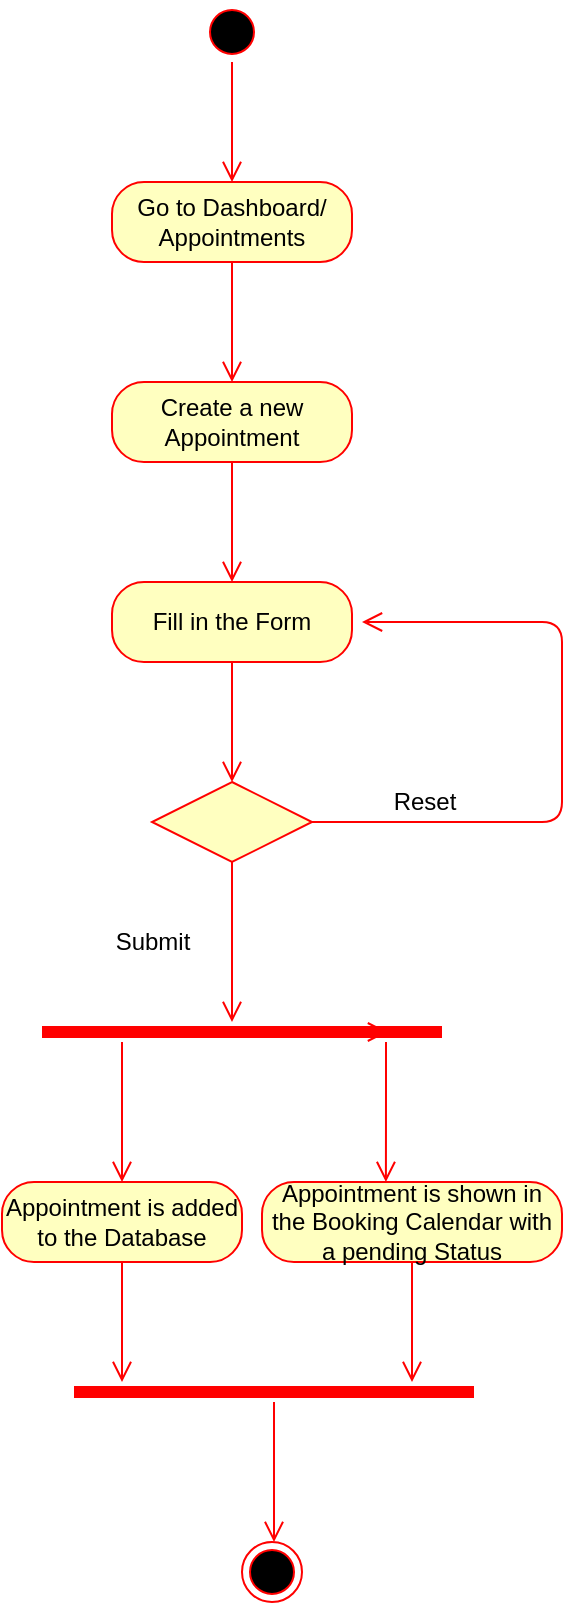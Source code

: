 <mxfile version="13.0.9" type="github">
  <diagram id="3OxWFXIY_35pqZaHKGMF" name="Page-1">
    <mxGraphModel dx="782" dy="469" grid="1" gridSize="10" guides="1" tooltips="1" connect="1" arrows="1" fold="1" page="1" pageScale="1" pageWidth="827" pageHeight="1169" math="0" shadow="0">
      <root>
        <mxCell id="0" />
        <mxCell id="1" parent="0" />
        <mxCell id="EWUJHlk9ysXuLmkid8CQ-1" value="" style="ellipse;html=1;shape=startState;fillColor=#000000;strokeColor=#ff0000;" vertex="1" parent="1">
          <mxGeometry x="360" y="10" width="30" height="30" as="geometry" />
        </mxCell>
        <mxCell id="EWUJHlk9ysXuLmkid8CQ-2" value="" style="edgeStyle=orthogonalEdgeStyle;html=1;verticalAlign=bottom;endArrow=open;endSize=8;strokeColor=#ff0000;" edge="1" source="EWUJHlk9ysXuLmkid8CQ-1" parent="1">
          <mxGeometry relative="1" as="geometry">
            <mxPoint x="375" y="100" as="targetPoint" />
          </mxGeometry>
        </mxCell>
        <mxCell id="EWUJHlk9ysXuLmkid8CQ-3" value="Go to Dashboard/ Appointments" style="rounded=1;whiteSpace=wrap;html=1;arcSize=40;fontColor=#000000;fillColor=#ffffc0;strokeColor=#ff0000;" vertex="1" parent="1">
          <mxGeometry x="315" y="100" width="120" height="40" as="geometry" />
        </mxCell>
        <mxCell id="EWUJHlk9ysXuLmkid8CQ-4" value="" style="edgeStyle=orthogonalEdgeStyle;html=1;verticalAlign=bottom;endArrow=open;endSize=8;strokeColor=#ff0000;" edge="1" source="EWUJHlk9ysXuLmkid8CQ-3" parent="1">
          <mxGeometry relative="1" as="geometry">
            <mxPoint x="375" y="200" as="targetPoint" />
          </mxGeometry>
        </mxCell>
        <mxCell id="EWUJHlk9ysXuLmkid8CQ-5" value="Create a new Appointment" style="rounded=1;whiteSpace=wrap;html=1;arcSize=40;fontColor=#000000;fillColor=#ffffc0;strokeColor=#ff0000;" vertex="1" parent="1">
          <mxGeometry x="315" y="200" width="120" height="40" as="geometry" />
        </mxCell>
        <mxCell id="EWUJHlk9ysXuLmkid8CQ-6" value="" style="edgeStyle=orthogonalEdgeStyle;html=1;verticalAlign=bottom;endArrow=open;endSize=8;strokeColor=#ff0000;" edge="1" source="EWUJHlk9ysXuLmkid8CQ-5" parent="1">
          <mxGeometry relative="1" as="geometry">
            <mxPoint x="375" y="300" as="targetPoint" />
          </mxGeometry>
        </mxCell>
        <mxCell id="EWUJHlk9ysXuLmkid8CQ-7" value="Fill in the Form" style="rounded=1;whiteSpace=wrap;html=1;arcSize=40;fontColor=#000000;fillColor=#ffffc0;strokeColor=#ff0000;" vertex="1" parent="1">
          <mxGeometry x="315" y="300" width="120" height="40" as="geometry" />
        </mxCell>
        <mxCell id="EWUJHlk9ysXuLmkid8CQ-8" value="" style="edgeStyle=orthogonalEdgeStyle;html=1;verticalAlign=bottom;endArrow=open;endSize=8;strokeColor=#ff0000;" edge="1" source="EWUJHlk9ysXuLmkid8CQ-7" parent="1">
          <mxGeometry relative="1" as="geometry">
            <mxPoint x="375" y="400" as="targetPoint" />
          </mxGeometry>
        </mxCell>
        <mxCell id="EWUJHlk9ysXuLmkid8CQ-9" value="" style="rhombus;whiteSpace=wrap;html=1;fillColor=#ffffc0;strokeColor=#ff0000;" vertex="1" parent="1">
          <mxGeometry x="335" y="400" width="80" height="40" as="geometry" />
        </mxCell>
        <mxCell id="EWUJHlk9ysXuLmkid8CQ-11" value="" style="edgeStyle=orthogonalEdgeStyle;html=1;align=left;verticalAlign=top;endArrow=open;endSize=8;strokeColor=#ff0000;" edge="1" source="EWUJHlk9ysXuLmkid8CQ-9" parent="1">
          <mxGeometry x="-1" relative="1" as="geometry">
            <mxPoint x="375" y="520" as="targetPoint" />
            <Array as="points">
              <mxPoint x="375" y="510" />
            </Array>
          </mxGeometry>
        </mxCell>
        <mxCell id="EWUJHlk9ysXuLmkid8CQ-13" value="" style="edgeStyle=orthogonalEdgeStyle;html=1;align=left;verticalAlign=top;endArrow=open;endSize=8;strokeColor=#ff0000;exitX=1;exitY=0.5;exitDx=0;exitDy=0;" edge="1" parent="1" source="EWUJHlk9ysXuLmkid8CQ-9">
          <mxGeometry x="-1" relative="1" as="geometry">
            <mxPoint x="440" y="320" as="targetPoint" />
            <mxPoint x="385" y="450" as="sourcePoint" />
            <Array as="points">
              <mxPoint x="540" y="420" />
              <mxPoint x="540" y="320" />
            </Array>
          </mxGeometry>
        </mxCell>
        <mxCell id="EWUJHlk9ysXuLmkid8CQ-14" value="Reset" style="text;html=1;align=center;verticalAlign=middle;resizable=0;points=[];autosize=1;" vertex="1" parent="1">
          <mxGeometry x="446" y="400" width="50" height="20" as="geometry" />
        </mxCell>
        <mxCell id="EWUJHlk9ysXuLmkid8CQ-15" value="Submit" style="text;html=1;align=center;verticalAlign=middle;resizable=0;points=[];autosize=1;" vertex="1" parent="1">
          <mxGeometry x="310" y="470" width="50" height="20" as="geometry" />
        </mxCell>
        <mxCell id="EWUJHlk9ysXuLmkid8CQ-19" value="" style="edgeStyle=orthogonalEdgeStyle;html=1;verticalAlign=bottom;endArrow=open;endSize=8;strokeColor=#ff0000;" edge="1" source="EWUJHlk9ysXuLmkid8CQ-18" parent="1">
          <mxGeometry relative="1" as="geometry">
            <mxPoint x="320" y="600" as="targetPoint" />
            <Array as="points">
              <mxPoint x="320" y="600" />
            </Array>
          </mxGeometry>
        </mxCell>
        <mxCell id="EWUJHlk9ysXuLmkid8CQ-20" value="" style="edgeStyle=orthogonalEdgeStyle;html=1;verticalAlign=bottom;endArrow=open;endSize=8;strokeColor=#ff0000;entryX=0.413;entryY=0;entryDx=0;entryDy=0;entryPerimeter=0;" edge="1" parent="1" source="EWUJHlk9ysXuLmkid8CQ-18" target="EWUJHlk9ysXuLmkid8CQ-23">
          <mxGeometry relative="1" as="geometry">
            <mxPoint x="425" y="600" as="targetPoint" />
            <mxPoint x="450" y="525" as="sourcePoint" />
            <Array as="points">
              <mxPoint x="452" y="560" />
              <mxPoint x="452" y="560" />
            </Array>
          </mxGeometry>
        </mxCell>
        <mxCell id="EWUJHlk9ysXuLmkid8CQ-21" value="Appointment is added to the Database" style="rounded=1;whiteSpace=wrap;html=1;arcSize=40;fontColor=#000000;fillColor=#ffffc0;strokeColor=#ff0000;" vertex="1" parent="1">
          <mxGeometry x="260" y="600" width="120" height="40" as="geometry" />
        </mxCell>
        <mxCell id="EWUJHlk9ysXuLmkid8CQ-22" value="" style="edgeStyle=orthogonalEdgeStyle;html=1;verticalAlign=bottom;endArrow=open;endSize=8;strokeColor=#ff0000;" edge="1" source="EWUJHlk9ysXuLmkid8CQ-21" parent="1">
          <mxGeometry relative="1" as="geometry">
            <mxPoint x="320" y="700" as="targetPoint" />
          </mxGeometry>
        </mxCell>
        <mxCell id="EWUJHlk9ysXuLmkid8CQ-23" value="Appointment is shown in the Booking Calendar with a pending Status" style="rounded=1;whiteSpace=wrap;html=1;arcSize=40;fontColor=#000000;fillColor=#ffffc0;strokeColor=#ff0000;" vertex="1" parent="1">
          <mxGeometry x="390" y="600" width="150" height="40" as="geometry" />
        </mxCell>
        <mxCell id="EWUJHlk9ysXuLmkid8CQ-24" value="" style="edgeStyle=orthogonalEdgeStyle;html=1;verticalAlign=bottom;endArrow=open;endSize=8;strokeColor=#ff0000;" edge="1" source="EWUJHlk9ysXuLmkid8CQ-23" parent="1">
          <mxGeometry relative="1" as="geometry">
            <mxPoint x="465" y="700" as="targetPoint" />
          </mxGeometry>
        </mxCell>
        <mxCell id="EWUJHlk9ysXuLmkid8CQ-18" value="" style="shape=line;html=1;strokeWidth=6;strokeColor=#ff0000;" vertex="1" parent="1">
          <mxGeometry x="280" y="520" width="200" height="10" as="geometry" />
        </mxCell>
        <mxCell id="EWUJHlk9ysXuLmkid8CQ-27" value="" style="edgeStyle=orthogonalEdgeStyle;html=1;verticalAlign=bottom;endArrow=open;endSize=8;strokeColor=#ff0000;" edge="1" parent="1">
          <mxGeometry relative="1" as="geometry">
            <mxPoint x="453" y="525" as="targetPoint" />
            <mxPoint x="450" y="525" as="sourcePoint" />
            <Array as="points" />
          </mxGeometry>
        </mxCell>
        <mxCell id="EWUJHlk9ysXuLmkid8CQ-28" value="" style="shape=line;html=1;strokeWidth=6;strokeColor=#ff0000;" vertex="1" parent="1">
          <mxGeometry x="296" y="700" width="200" height="10" as="geometry" />
        </mxCell>
        <mxCell id="EWUJHlk9ysXuLmkid8CQ-29" value="" style="edgeStyle=orthogonalEdgeStyle;html=1;verticalAlign=bottom;endArrow=open;endSize=8;strokeColor=#ff0000;" edge="1" source="EWUJHlk9ysXuLmkid8CQ-28" parent="1">
          <mxGeometry relative="1" as="geometry">
            <mxPoint x="396" y="780" as="targetPoint" />
          </mxGeometry>
        </mxCell>
        <mxCell id="EWUJHlk9ysXuLmkid8CQ-30" value="" style="ellipse;html=1;shape=endState;fillColor=#000000;strokeColor=#ff0000;" vertex="1" parent="1">
          <mxGeometry x="380" y="780" width="30" height="30" as="geometry" />
        </mxCell>
      </root>
    </mxGraphModel>
  </diagram>
</mxfile>
